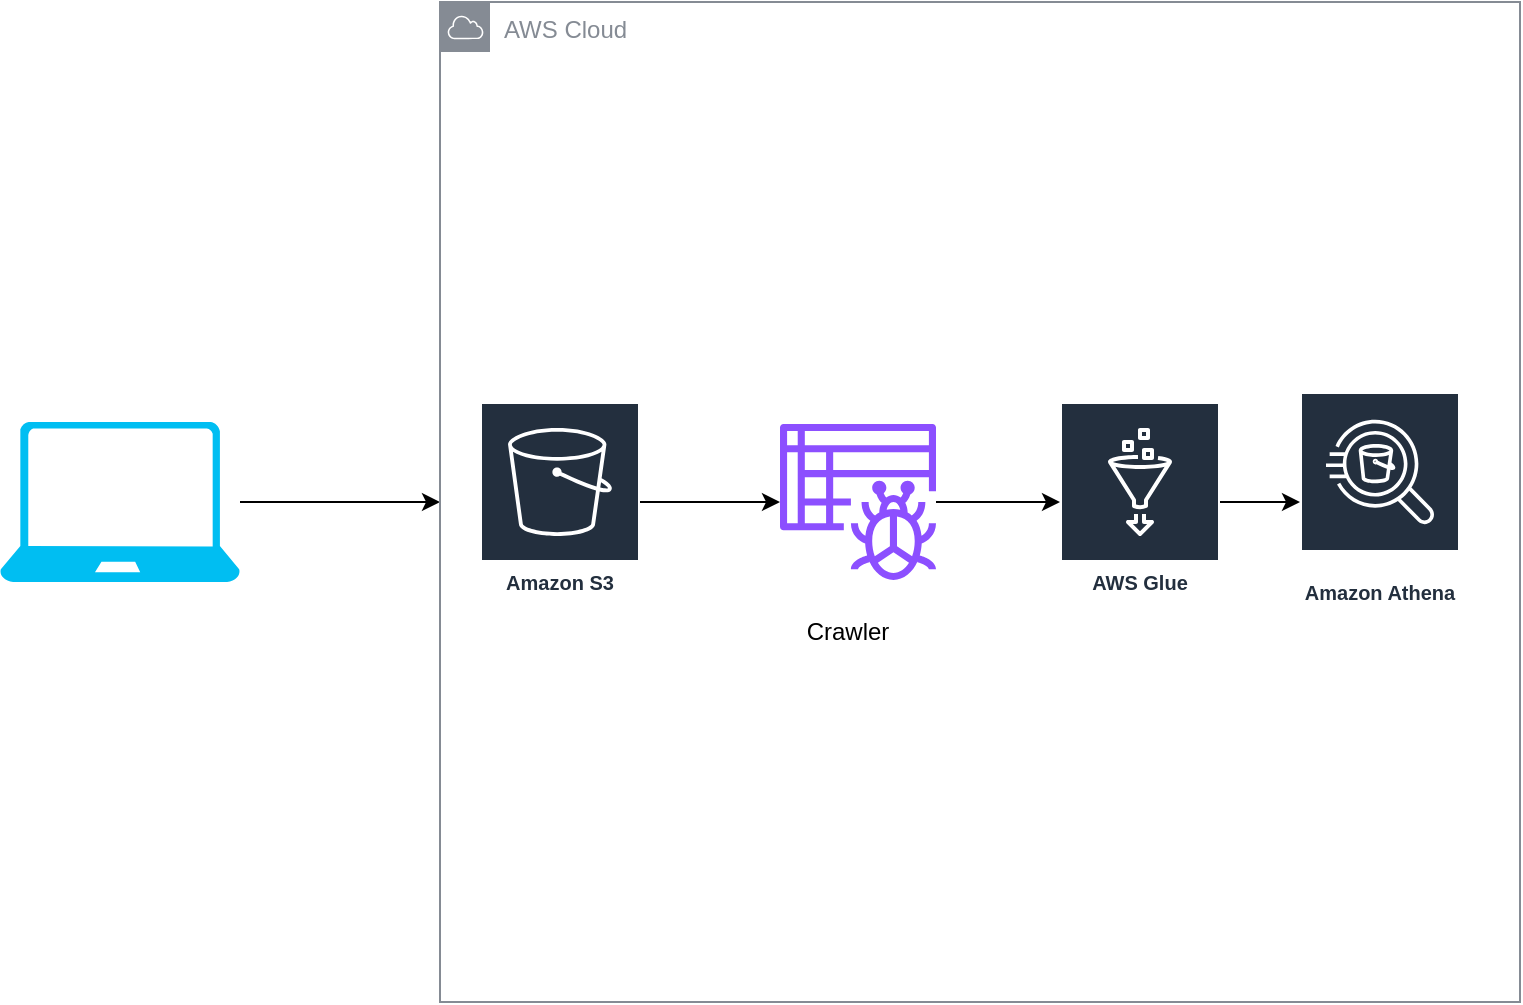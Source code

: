 <mxfile version="26.0.5">
  <diagram name="Page-1" id="wGlNKamfjwNrhgDmpFLm">
    <mxGraphModel dx="1034" dy="564" grid="1" gridSize="10" guides="1" tooltips="1" connect="1" arrows="1" fold="1" page="1" pageScale="1" pageWidth="827" pageHeight="1169" math="0" shadow="0">
      <root>
        <mxCell id="0" />
        <mxCell id="1" parent="0" />
        <mxCell id="aVgh9A_LgWMwKXD5fCzV-6" value="" style="edgeStyle=orthogonalEdgeStyle;rounded=0;orthogonalLoop=1;jettySize=auto;html=1;" edge="1" parent="1" source="aVgh9A_LgWMwKXD5fCzV-1" target="aVgh9A_LgWMwKXD5fCzV-5">
          <mxGeometry relative="1" as="geometry" />
        </mxCell>
        <mxCell id="aVgh9A_LgWMwKXD5fCzV-1" value="" style="verticalLabelPosition=bottom;html=1;verticalAlign=top;align=center;strokeColor=none;fillColor=#00BEF2;shape=mxgraph.azure.laptop;pointerEvents=1;" vertex="1" parent="1">
          <mxGeometry x="20" y="320" width="120" height="80" as="geometry" />
        </mxCell>
        <mxCell id="aVgh9A_LgWMwKXD5fCzV-5" value="AWS Cloud" style="sketch=0;outlineConnect=0;gradientColor=none;html=1;whiteSpace=wrap;fontSize=12;fontStyle=0;shape=mxgraph.aws4.group;grIcon=mxgraph.aws4.group_aws_cloud;strokeColor=#858B94;fillColor=none;verticalAlign=top;align=left;spacingLeft=30;fontColor=#858B94;dashed=0;" vertex="1" parent="1">
          <mxGeometry x="240" y="110" width="540" height="500" as="geometry" />
        </mxCell>
        <mxCell id="aVgh9A_LgWMwKXD5fCzV-17" value="" style="edgeStyle=orthogonalEdgeStyle;rounded=0;orthogonalLoop=1;jettySize=auto;html=1;" edge="1" parent="1" source="aVgh9A_LgWMwKXD5fCzV-7" target="aVgh9A_LgWMwKXD5fCzV-10">
          <mxGeometry relative="1" as="geometry" />
        </mxCell>
        <mxCell id="aVgh9A_LgWMwKXD5fCzV-7" value="Amazon S3" style="sketch=0;outlineConnect=0;fontColor=#232F3E;gradientColor=none;strokeColor=#ffffff;fillColor=#232F3E;dashed=0;verticalLabelPosition=middle;verticalAlign=bottom;align=center;html=1;whiteSpace=wrap;fontSize=10;fontStyle=1;spacing=3;shape=mxgraph.aws4.productIcon;prIcon=mxgraph.aws4.s3;" vertex="1" parent="1">
          <mxGeometry x="260" y="310" width="80" height="100" as="geometry" />
        </mxCell>
        <mxCell id="aVgh9A_LgWMwKXD5fCzV-8" value="Amazon Athena" style="sketch=0;outlineConnect=0;fontColor=#232F3E;gradientColor=none;strokeColor=#ffffff;fillColor=#232F3E;dashed=0;verticalLabelPosition=middle;verticalAlign=bottom;align=center;html=1;whiteSpace=wrap;fontSize=10;fontStyle=1;spacing=3;shape=mxgraph.aws4.productIcon;prIcon=mxgraph.aws4.athena;" vertex="1" parent="1">
          <mxGeometry x="670" y="305" width="80" height="110" as="geometry" />
        </mxCell>
        <mxCell id="aVgh9A_LgWMwKXD5fCzV-19" value="" style="edgeStyle=orthogonalEdgeStyle;rounded=0;orthogonalLoop=1;jettySize=auto;html=1;" edge="1" parent="1" source="aVgh9A_LgWMwKXD5fCzV-9" target="aVgh9A_LgWMwKXD5fCzV-8">
          <mxGeometry relative="1" as="geometry" />
        </mxCell>
        <mxCell id="aVgh9A_LgWMwKXD5fCzV-9" value="AWS Glue" style="sketch=0;outlineConnect=0;fontColor=#232F3E;gradientColor=none;strokeColor=#ffffff;fillColor=#232F3E;dashed=0;verticalLabelPosition=middle;verticalAlign=bottom;align=center;html=1;whiteSpace=wrap;fontSize=10;fontStyle=1;spacing=3;shape=mxgraph.aws4.productIcon;prIcon=mxgraph.aws4.glue;" vertex="1" parent="1">
          <mxGeometry x="550" y="310" width="80" height="100" as="geometry" />
        </mxCell>
        <mxCell id="aVgh9A_LgWMwKXD5fCzV-18" value="" style="edgeStyle=orthogonalEdgeStyle;rounded=0;orthogonalLoop=1;jettySize=auto;html=1;" edge="1" parent="1" source="aVgh9A_LgWMwKXD5fCzV-10" target="aVgh9A_LgWMwKXD5fCzV-9">
          <mxGeometry relative="1" as="geometry" />
        </mxCell>
        <mxCell id="aVgh9A_LgWMwKXD5fCzV-10" value="" style="sketch=0;outlineConnect=0;fontColor=#232F3E;gradientColor=none;fillColor=#8C4FFF;strokeColor=none;dashed=0;verticalLabelPosition=bottom;verticalAlign=top;align=center;html=1;fontSize=12;fontStyle=0;aspect=fixed;pointerEvents=1;shape=mxgraph.aws4.glue_crawlers;" vertex="1" parent="1">
          <mxGeometry x="410" y="321" width="78" height="78" as="geometry" />
        </mxCell>
        <mxCell id="aVgh9A_LgWMwKXD5fCzV-11" value="Crawler" style="text;html=1;align=center;verticalAlign=middle;whiteSpace=wrap;rounded=0;" vertex="1" parent="1">
          <mxGeometry x="414" y="410" width="60" height="30" as="geometry" />
        </mxCell>
      </root>
    </mxGraphModel>
  </diagram>
</mxfile>
